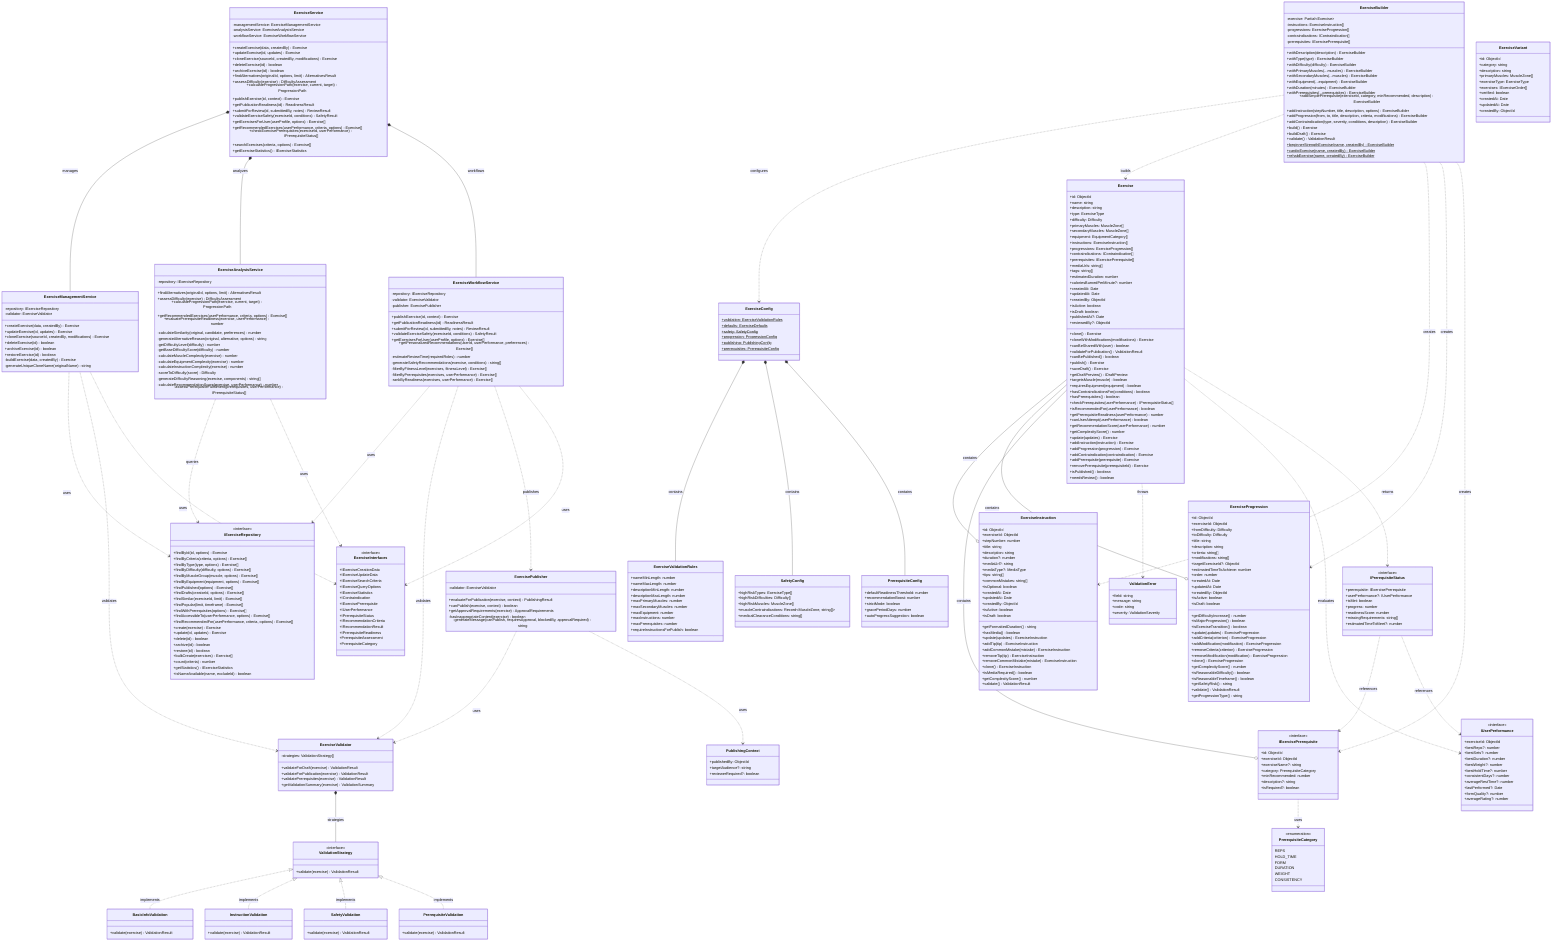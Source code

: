 classDiagram
direction TB
    class ExerciseService {
	    -managementService: ExerciseManagementService
	    -analysisService: ExerciseAnalysisService
	    -workflowService: ExerciseWorkflowService
	    +createExercise(data, createdBy) Exercise
	    +updateExercise(id, updates) Exercise
	    +cloneExercise(sourceId, createdBy, modifications) Exercise
	    +deleteExercise(id) boolean
	    +archiveExercise(id) boolean
	    +findAlternatives(originalId, options, limit) AlternativesResult
	    +assessDifficulty(exercise) DifficultyAssessment
	    +calculateProgressionPath(exercise, current, target) ProgressionPath
	    +publishExercise(id, context) Exercise
	    +getPublicationReadiness(id) ReadinessResult
	    +submitForReview(id, submittedBy, notes) ReviewResult
	    +validateExerciseSafety(exerciseId, conditions) SafetyResult
	    +getExercisesForUser(userProfile, options) Exercise[]
	    +getRecommendedExercises(userPerformance, criteria, options) Exercise[]
	    +checkExercisePrerequisites(exerciseId, userPerformance) IPrerequisiteStatus[]
	    +searchExercises(criteria, options) Exercise[]
	    +getExerciseStatistics() IExerciseStatistics
    }

    class ExerciseManagementService {
	    -repository: IExerciseRepository
	    -validator: ExerciseValidator
	    +createExercise(data, createdBy) Exercise
	    +updateExercise(id, updates) Exercise
	    +cloneExercise(sourceId, createdBy, modifications) Exercise
	    +deleteExercise(id) boolean
	    +archiveExercise(id) boolean
	    +restoreExercise(id) boolean
	    -buildExercise(data, createdBy) Exercise
	    -generateUniqueCloneName(originalName) string
    }

    class ExerciseAnalysisService {
	    -repository: IExerciseRepository
	    +findAlternatives(originalId, options, limit) AlternativesResult
	    +assessDifficulty(exercise) DifficultyAssessment
	    +calculateProgressionPath(exercise, current, target) ProgressionPath
	    +getRecommendedExercises(userPerformance, criteria, options) Exercise[]
	    +evaluatePrerequisiteReadiness(exercise, userPerformance) number
	    -calculateSimilarity(original, candidate, preferences) number
	    -generateAlternativeReason(original, alternative, options) string
	    -getDifficultyLevel(difficulty) number
	    -getBaseDifficultyScore(difficulty) number
	    -calculateMuscleComplexity(exercise) number
	    -calculateEquipmentComplexity(exercise) number
	    -calculateInstructionComplexity(exercise) number
	    -scoreToDifficulty(score) Difficulty
	    -generateDifficultyReasoning(exercise, components) string[]
	    -calculateRecommendationScore(exercise, userPerformance) number
	    -assessPrerequisiteFulfillment(prerequisites, userPerformance) IPrerequisiteStatus[]
    }

    class ExerciseWorkflowService {
	    -repository: IExerciseRepository
	    -validator: ExerciseValidator
	    -publisher: ExercisePublisher
	    +publishExercise(id, context) Exercise
	    +getPublicationReadiness(id) ReadinessResult
	    +submitForReview(id, submittedBy, notes) ReviewResult
	    +validateExerciseSafety(exerciseId, conditions) SafetyResult
	    +getExercisesForUser(userProfile, options) Exercise[]
	    +getPersonalizedRecommendations(userId, userPerformance, preferences) Exercise[]
	    -estimateReviewTime(requiredRoles) number
	    -generateSafetyRecommendations(exercise, conditions) string[]
	    -filterByFitnessLevel(exercises, fitnessLevel) Exercise[]
	    -filterByPrerequisites(exercises, userPerformance) Exercise[]
	    -rankByReadiness(exercises, userPerformance) Exercise[]
    }

    class ExerciseValidator {
	    -strategies: ValidationStrategy[]
	    +validateForDraft(exercise) ValidationResult
	    +validateForPublication(exercise) ValidationResult
	    +validatePrerequisites(exercise) ValidationResult
	    +getValidationSummary(exercise) ValidationSummary
    }

    class ValidationStrategy {
	    +validate(exercise) ValidationResult
    }

    class BasicInfoValidation {
	    +validate(exercise) ValidationResult
    }

    class InstructionValidation {
	    +validate(exercise) ValidationResult
    }

    class SafetyValidation {
	    +validate(exercise) ValidationResult
    }

    class PrerequisiteValidation {
	    +validate(exercise) ValidationResult
    }

    class ExercisePublisher {
	    -validator: ExerciseValidator
	    +evaluateForPublication(exercise, context) PublishingResult
	    +canPublish(exercise, context) boolean
	    +getApprovalRequirements(exercise) ApprovalRequirements
	    -hasInappropriateContent(exercise) boolean
	    -generateMessage(canPublish, requiresApproval, blockedBy, approvalRequired) string
    }

    class PublishingContext {
	    +publishedBy: ObjectId
	    +targetAudience?: string
	    +reviewerRequired?: boolean
    }

    class ExerciseBuilder {
	    -exercise: Partial~Exercise~
	    -instructions: ExerciseInstruction[]
	    -progressions: ExerciseProgression[]
	    -contraindications: IContraindication[]
	    -prerequisites: IExercisePrerequisite[]
	    +withDescription(description) ExerciseBuilder
	    +withType(type) ExerciseBuilder
	    +withDifficulty(difficulty) ExerciseBuilder
	    +withPrimaryMuscles(...muscles) ExerciseBuilder
	    +withSecondaryMuscles(...muscles) ExerciseBuilder
	    +withEquipment(...equipment) ExerciseBuilder
	    +withDuration(minutes) ExerciseBuilder
	    +withPrerequisites(...prerequisites) ExerciseBuilder
	    +addSimplePrerequisite(exerciseId, category, minRecommended, description) ExerciseBuilder
	    +addInstruction(stepNumber, title, description, options) ExerciseBuilder
	    +addProgression(from, to, title, description, criteria, modifications) ExerciseBuilder
	    +addContraindication(type, severity, conditions, description) ExerciseBuilder
	    +build() Exercise
	    +buildDraft() Exercise
	    +validate() ValidationResult
	    +beginnerStrengthExercise(name, createdBy) ExerciseBuilder$
	    +cardioExercise(name, createdBy) ExerciseBuilder$
	    +rehabExercise(name, createdBy) ExerciseBuilder$
    }

    class ExerciseConfig {
	    +validation: ExerciseValidationRules$
	    +defaults: ExerciseDefaults$
	    +safety: SafetyConfig$
	    +progression: ProgressionConfig$
	    +publishing: PublishingConfig$
	    +prerequisites: PrerequisiteConfig$
    }

    class ExerciseValidationRules {
	    +nameMinLength: number
	    +nameMaxLength: number
	    +descriptionMinLength: number
	    +descriptionMaxLength: number
	    +maxPrimaryMuscles: number
	    +maxSecondaryMuscles: number
	    +maxEquipment: number
	    +maxInstructions: number
	    +maxPrerequisites: number
	    +requireInstructionsForPublish: boolean
    }

    class PrerequisiteConfig {
	    +defaultReadinessThreshold: number
	    +recommendationBoost: number
	    +strictMode: boolean
	    +gracePeriodDays: number
	    +autoProgressSuggestion: boolean
    }

    class SafetyConfig {
	    +highRiskTypes: ExerciseType[]
	    +highRiskDifficulties: Difficulty[]
	    +highRiskMuscles: MuscleZone[]
	    +muscleContraindications: Record~MuscleZone, string[]~
	    +medicalClearanceConditions: string[]
    }

    class Exercise {
	    +id: ObjectId
	    +name: string
	    +description: string
	    +type: ExerciseType
	    +difficulty: Difficulty
	    +primaryMuscles: MuscleZone[]
	    +secondaryMuscles: MuscleZone[]
	    +equipment: EquipmentCategory[]
	    +instructions: ExerciseInstruction[]
	    +progressions: ExerciseProgression[]
	    +contraindications: IContraindication[]
	    +prerequisites: IExercisePrerequisite[]
	    +mediaUrls: string[]
	    +tags: string[]
	    +estimatedDuration: number
	    +caloriesBurnedPerMinute?: number
	    +createdAt: Date
	    +updatedAt: Date
	    +createdBy: ObjectId
	    +isActive: boolean
	    +isDraft: boolean
	    +publishedAt?: Date
	    +reviewedBy?: ObjectId
	    +clone() Exercise
	    +cloneWithModifications(modifications) Exercise
	    +canBeSharedWith(user) boolean
	    +validateForPublication() ValidationResult
	    +canBePublished() boolean
	    +publish() Exercise
	    +saveDraft() Exercise
	    +getDraftPreview() IDraftPreview
	    +targetsMuscle(muscle) boolean
	    +requiresEquipment(equipment) boolean
	    +hasContraindicationsFor(conditions) boolean
	    +hasPrerequisites() boolean
	    +checkPrerequisites(userPerformance) IPrerequisiteStatus[]
	    +isRecommendedFor(userPerformance) boolean
	    +getPrerequisiteReadiness(userPerformance) number
	    +canUserAttempt(userPerformance) boolean
	    +getRecommendationScore(userPerformance) number
	    +getComplexityScore() number
	    +update(updates) Exercise
	    +addInstruction(instruction) Exercise
	    +addProgression(progression) Exercise
	    +addContraindication(contraindication) Exercise
	    +addPrerequisite(prerequisite) Exercise
	    +removePrerequisite(prerequisiteId) Exercise
	    +isPublished() boolean
	    +needsReview() boolean
    }

    class ExerciseInstruction {
	    +id: ObjectId
	    +exerciseId: ObjectId
	    +stepNumber: number
	    +title: string
	    +description: string
	    +duration?: number
	    +mediaUrl?: string
	    +mediaType?: MediaType
	    +tips: string[]
	    +commonMistakes: string[]
	    +isOptional: boolean
	    +createdAt: Date
	    +updatedAt: Date
	    +createdBy: ObjectId
	    +isActive: boolean
	    +isDraft: boolean
	    +getFormattedDuration() string
	    +hasMedia() boolean
	    +update(updates) ExerciseInstruction
	    +addTip(tip) ExerciseInstruction
	    +addCommonMistake(mistake) ExerciseInstruction
	    +removeTip(tip) ExerciseInstruction
	    +removeCommonMistake(mistake) ExerciseInstruction
	    +clone() ExerciseInstruction
	    +isMediaRequired() boolean
	    +getComplexityScore() number
	    +validate() ValidationResult
    }

    class ExerciseVariant {
	    +id: ObjectId
	    +category: string
	    +description: string
	    +primaryMuscles: MuscleZone[]
	    +exerciseType: ExerciseType
	    +exercises: IExerciseOrder[]
	    +verified: boolean
	    +createdAt: Date
	    +updatedAt: Date
	    +createdBy: ObjectId
    }

    class IExerciseRepository {
	    +findById(id, options) Exercise
	    +findByCriteria(criteria, options) Exercise[]
	    +findByType(type, options) Exercise[]
	    +findByDifficulty(difficulty, options) Exercise[]
	    +findByMuscleGroup(muscle, options) Exercise[]
	    +findByEquipment(equipment, options) Exercise[]
	    +findPublished(options) Exercise[]
	    +findDrafts(creatorId, options) Exercise[]
	    +findSimilar(exerciseId, limit) Exercise[]
	    +findPopular(limit, timeframe) Exercise[]
	    +findWithPrerequisites(options) Exercise[]
	    +findAccessibleTo(userPerformance, options) Exercise[]
	    +findRecommendedFor(userPerformance, criteria, options) Exercise[]
	    +create(exercise) Exercise
	    +update(id, updates) Exercise
	    +delete(id) boolean
	    +archive(id) boolean
	    +restore(id) boolean
	    +bulkCreate(exercises) Exercise[]
	    +count(criteria) number
	    +getStatistics() IExerciseStatistics
	    +isNameAvailable(name, excludeId) boolean
    }

    class ExerciseInterfaces {
	    +IExerciseCreationData
	    +IExerciseUpdateData
	    +IExerciseSearchCriteria
	    +IExerciseQueryOptions
	    +IExerciseStatistics
	    +IContraindication
	    +IExercisePrerequisite
	    +IUserPerformance
	    +IPrerequisiteStatus
	    +IRecommendationCriteria
	    +IRecommendationResult
	    +IPrerequisiteReadiness
	    +PrerequisiteAssessment
	    +PrerequisiteCategory
    }

    class IExercisePrerequisite {
	    +id: ObjectId
	    +exerciseId: ObjectId
	    +exerciseName?: string
	    +category: PrerequisiteCategory
	    +minRecommended: number
	    +description?: string
	    +isRequired?: boolean
    }

    class PrerequisiteCategory {
	    <<enumeration>>
	    REPS
	    HOLD_TIME
	    FORM
	    DURATION
	    WEIGHT
	    CONSISTENCY
    }

    class IUserPerformance {
	    +exerciseId: ObjectId
	    +bestReps?: number
	    +bestSets?: number
	    +bestDuration?: number
	    +bestWeight?: number
	    +bestHoldTime?: number
	    +consistentDays?: number
	    +averageRestTime?: number
	    +lastPerformed?: Date
	    +formQuality?: number
	    +averageRating?: number
    }

    class IPrerequisiteStatus {
	    +prerequisite: IExercisePrerequisite
	    +userPerformance?: IUserPerformance
	    +isMet: boolean
	    +progress: number
	    +readinessScore: number
	    +missingRequirements: string[]
	    +estimatedTimeToMeet?: number
    }

    class ValidationError {
	    +field: string
	    +message: string
	    +code: string
	    +severity: ValidationSeverity
    }

    class ExerciseProgression {
	    +id: ObjectId
	    +exerciseId: ObjectId
	    +fromDifficulty: Difficulty
	    +toDifficulty: Difficulty
	    +title: string
	    +description: string
	    +criteria: string[]
	    +modifications: string[]
	    +targetExerciseId?: ObjectId
	    +estimatedTimeToAchieve: number
	    +order: number
	    +createdAt: Date
	    +updatedAt: Date
	    +createdBy: ObjectId
	    +isActive: boolean
	    +isDraft: boolean
	    +getDifficultyIncrease() number
	    +isMajorProgression() boolean
	    +isExerciseTransition() boolean
	    +update(updates) ExerciseProgression
	    +addCriteria(criterion) ExerciseProgression
	    +addModification(modification) ExerciseProgression
	    +removeCriteria(criterion) ExerciseProgression
	    +removeModification(modification) ExerciseProgression
	    +clone() ExerciseProgression
	    +getComplexityScore() number
	    +isReasonableDifficulty() boolean
	    +isReasonableTimeframe() boolean
	    +getSafetyRisk() string
	    +validate() ValidationResult
	    +getProgressionType() string
    }

	<<interface>> ValidationStrategy
	<<interface>> IExerciseRepository
	<<interface>> ExerciseInterfaces
	<<interface>> IExercisePrerequisite
	<<interface>> IUserPerformance
	<<interface>> IPrerequisiteStatus

    ExerciseService *-- ExerciseManagementService : manages
    ExerciseService *-- ExerciseAnalysisService : analyzes
    ExerciseService *-- ExerciseWorkflowService : workflows
    ExerciseManagementService ..> IExerciseRepository : uses
    ExerciseManagementService ..> ExerciseValidator : validates
    ExerciseAnalysisService ..> IExerciseRepository : queries
    ExerciseWorkflowService ..> IExerciseRepository : uses
    ExerciseWorkflowService ..> ExerciseValidator : validates
    ExerciseWorkflowService ..> ExercisePublisher : publishes
    ExerciseValidator *-- ValidationStrategy : strategies
    ValidationStrategy <|.. BasicInfoValidation : implements
    ValidationStrategy <|.. InstructionValidation : implements
    ValidationStrategy <|.. SafetyValidation : implements
    ValidationStrategy <|.. PrerequisiteValidation : implements
    ExercisePublisher ..> ExerciseValidator : uses
    ExercisePublisher ..> PublishingContext : uses
    ExerciseBuilder ..> ExerciseConfig : configures
    ExerciseBuilder ..> Exercise : builds
    ExerciseBuilder ..> ExerciseInstruction : creates
    ExerciseBuilder ..> ExerciseProgression : creates
    ExerciseBuilder ..> IExercisePrerequisite : creates
    ExerciseConfig *-- ExerciseValidationRules : contains
    ExerciseConfig *-- SafetyConfig : contains
    ExerciseConfig *-- PrerequisiteConfig : contains
    Exercise --o ExerciseInstruction : contains
    Exercise --o ExerciseProgression : contains
    Exercise --o IExercisePrerequisite : contains
    Exercise ..> ValidationError : throws
    Exercise ..> IUserPerformance : evaluates
    Exercise ..> IPrerequisiteStatus : returns
    ExerciseManagementService ..> ExerciseInterfaces : uses
    ExerciseAnalysisService ..> ExerciseInterfaces : uses
    ExerciseWorkflowService ..> ExerciseInterfaces : uses
    IExercisePrerequisite ..> PrerequisiteCategory : uses
    IPrerequisiteStatus ..> IExercisePrerequisite : references
    IPrerequisiteStatus ..> IUserPerformance : references